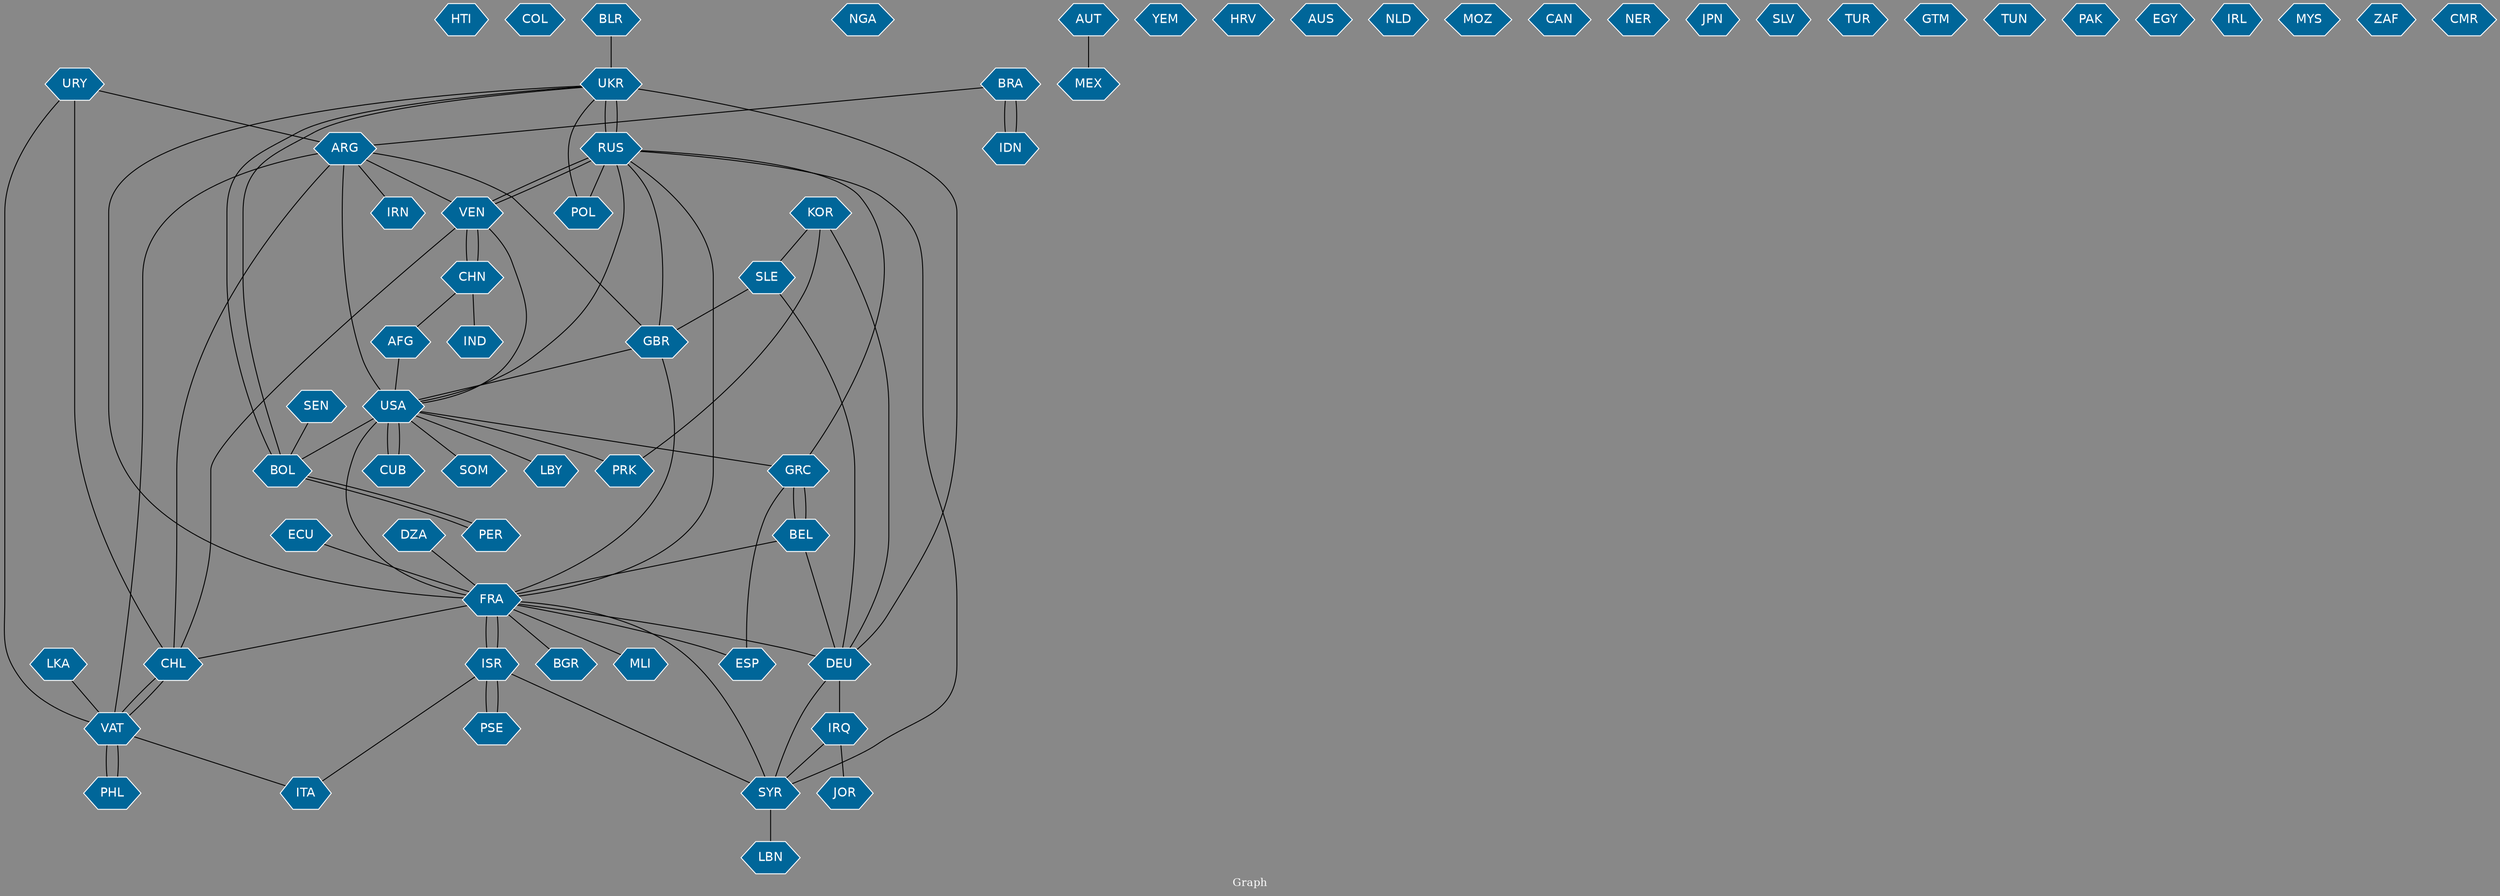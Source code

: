 // Countries together in item graph
graph {
	graph [bgcolor="#888888" fontcolor=white fontsize=12 label="Graph" outputorder=edgesfirst overlap=prism]
	node [color=white fillcolor="#006699" fontcolor=white fontname=Helvetica shape=hexagon style=filled]
	edge [arrowhead=open color=black fontcolor=white fontname=Courier fontsize=12]
		HTI [label=HTI]
		COL [label=COL]
		UKR [label=UKR]
		IDN [label=IDN]
		BRA [label=BRA]
		ISR [label=ISR]
		FRA [label=FRA]
		ITA [label=ITA]
		RUS [label=RUS]
		VEN [label=VEN]
		BGR [label=BGR]
		VAT [label=VAT]
		PRK [label=PRK]
		AFG [label=AFG]
		JOR [label=JOR]
		ARG [label=ARG]
		DEU [label=DEU]
		BEL [label=BEL]
		PSE [label=PSE]
		CHN [label=CHN]
		IRQ [label=IRQ]
		GBR [label=GBR]
		USA [label=USA]
		GRC [label=GRC]
		NGA [label=NGA]
		MEX [label=MEX]
		YEM [label=YEM]
		SEN [label=SEN]
		BOL [label=BOL]
		CUB [label=CUB]
		PER [label=PER]
		HRV [label=HRV]
		AUS [label=AUS]
		NLD [label=NLD]
		SYR [label=SYR]
		BLR [label=BLR]
		MLI [label=MLI]
		PHL [label=PHL]
		IRN [label=IRN]
		MOZ [label=MOZ]
		CAN [label=CAN]
		LKA [label=LKA]
		NER [label=NER]
		URY [label=URY]
		CHL [label=CHL]
		AUT [label=AUT]
		ECU [label=ECU]
		ESP [label=ESP]
		SOM [label=SOM]
		JPN [label=JPN]
		SLV [label=SLV]
		TUR [label=TUR]
		GTM [label=GTM]
		TUN [label=TUN]
		SLE [label=SLE]
		LBY [label=LBY]
		LBN [label=LBN]
		PAK [label=PAK]
		KOR [label=KOR]
		EGY [label=EGY]
		POL [label=POL]
		IRL [label=IRL]
		MYS [label=MYS]
		IND [label=IND]
		ZAF [label=ZAF]
		DZA [label=DZA]
		CMR [label=CMR]
			GRC -- RUS [weight=1]
			FRA -- RUS [weight=2]
			KOR -- PRK [weight=1]
			VAT -- CHL [weight=1]
			ISR -- SYR [weight=1]
			UKR -- RUS [weight=2]
			RUS -- VEN [weight=1]
			USA -- VEN [weight=1]
			AUT -- MEX [weight=1]
			CHN -- IND [weight=1]
			CUB -- USA [weight=4]
			PHL -- VAT [weight=1]
			UKR -- POL [weight=1]
			FRA -- CHL [weight=1]
			SEN -- BOL [weight=1]
			BEL -- GRC [weight=1]
			ARG -- USA [weight=3]
			RUS -- POL [weight=1]
			UKR -- DEU [weight=1]
			ARG -- GBR [weight=1]
			RUS -- SYR [weight=1]
			ECU -- FRA [weight=1]
			ISR -- FRA [weight=2]
			GBR -- FRA [weight=1]
			ARG -- IRN [weight=1]
			ISR -- PSE [weight=2]
			FRA -- DEU [weight=1]
			CHL -- VEN [weight=1]
			IRQ -- JOR [weight=1]
			SLE -- DEU [weight=1]
			URY -- CHL [weight=1]
			BRA -- IDN [weight=1]
			SLE -- GBR [weight=1]
			ARG -- CHL [weight=1]
			USA -- SOM [weight=1]
			UKR -- BOL [weight=1]
			ISR -- ITA [weight=1]
			AFG -- USA [weight=1]
			GBR -- USA [weight=1]
			BOL -- UKR [weight=1]
			FRA -- ESP [weight=1]
			ARG -- VAT [weight=1]
			BLR -- UKR [weight=2]
			VAT -- ITA [weight=1]
			USA -- LBY [weight=1]
			FRA -- BGR [weight=1]
			URY -- VAT [weight=1]
			BEL -- FRA [weight=1]
			RUS -- USA [weight=1]
			CHN -- VEN [weight=1]
			USA -- CUB [weight=4]
			KOR -- DEU [weight=1]
			VEN -- RUS [weight=3]
			RUS -- UKR [weight=4]
			USA -- FRA [weight=2]
			USA -- GRC [weight=1]
			RUS -- GBR [weight=1]
			PSE -- ISR [weight=1]
			GRC -- BEL [weight=1]
			PER -- BOL [weight=1]
			SYR -- LBN [weight=1]
			VAT -- PHL [weight=3]
			BOL -- PER [weight=1]
			IRQ -- SYR [weight=1]
			CHN -- AFG [weight=1]
			SYR -- FRA [weight=1]
			VEN -- CHN [weight=1]
			FRA -- ISR [weight=3]
			IDN -- BRA [weight=2]
			LKA -- VAT [weight=2]
			KOR -- SLE [weight=1]
			FRA -- MLI [weight=1]
			BRA -- ARG [weight=1]
			DZA -- FRA [weight=1]
			DEU -- IRQ [weight=1]
			USA -- BOL [weight=1]
			FRA -- UKR [weight=1]
			URY -- ARG [weight=1]
			CHL -- VAT [weight=1]
			BEL -- DEU [weight=1]
			DEU -- SYR [weight=1]
			GRC -- ESP [weight=1]
			ARG -- VEN [weight=1]
			USA -- PRK [weight=1]
}